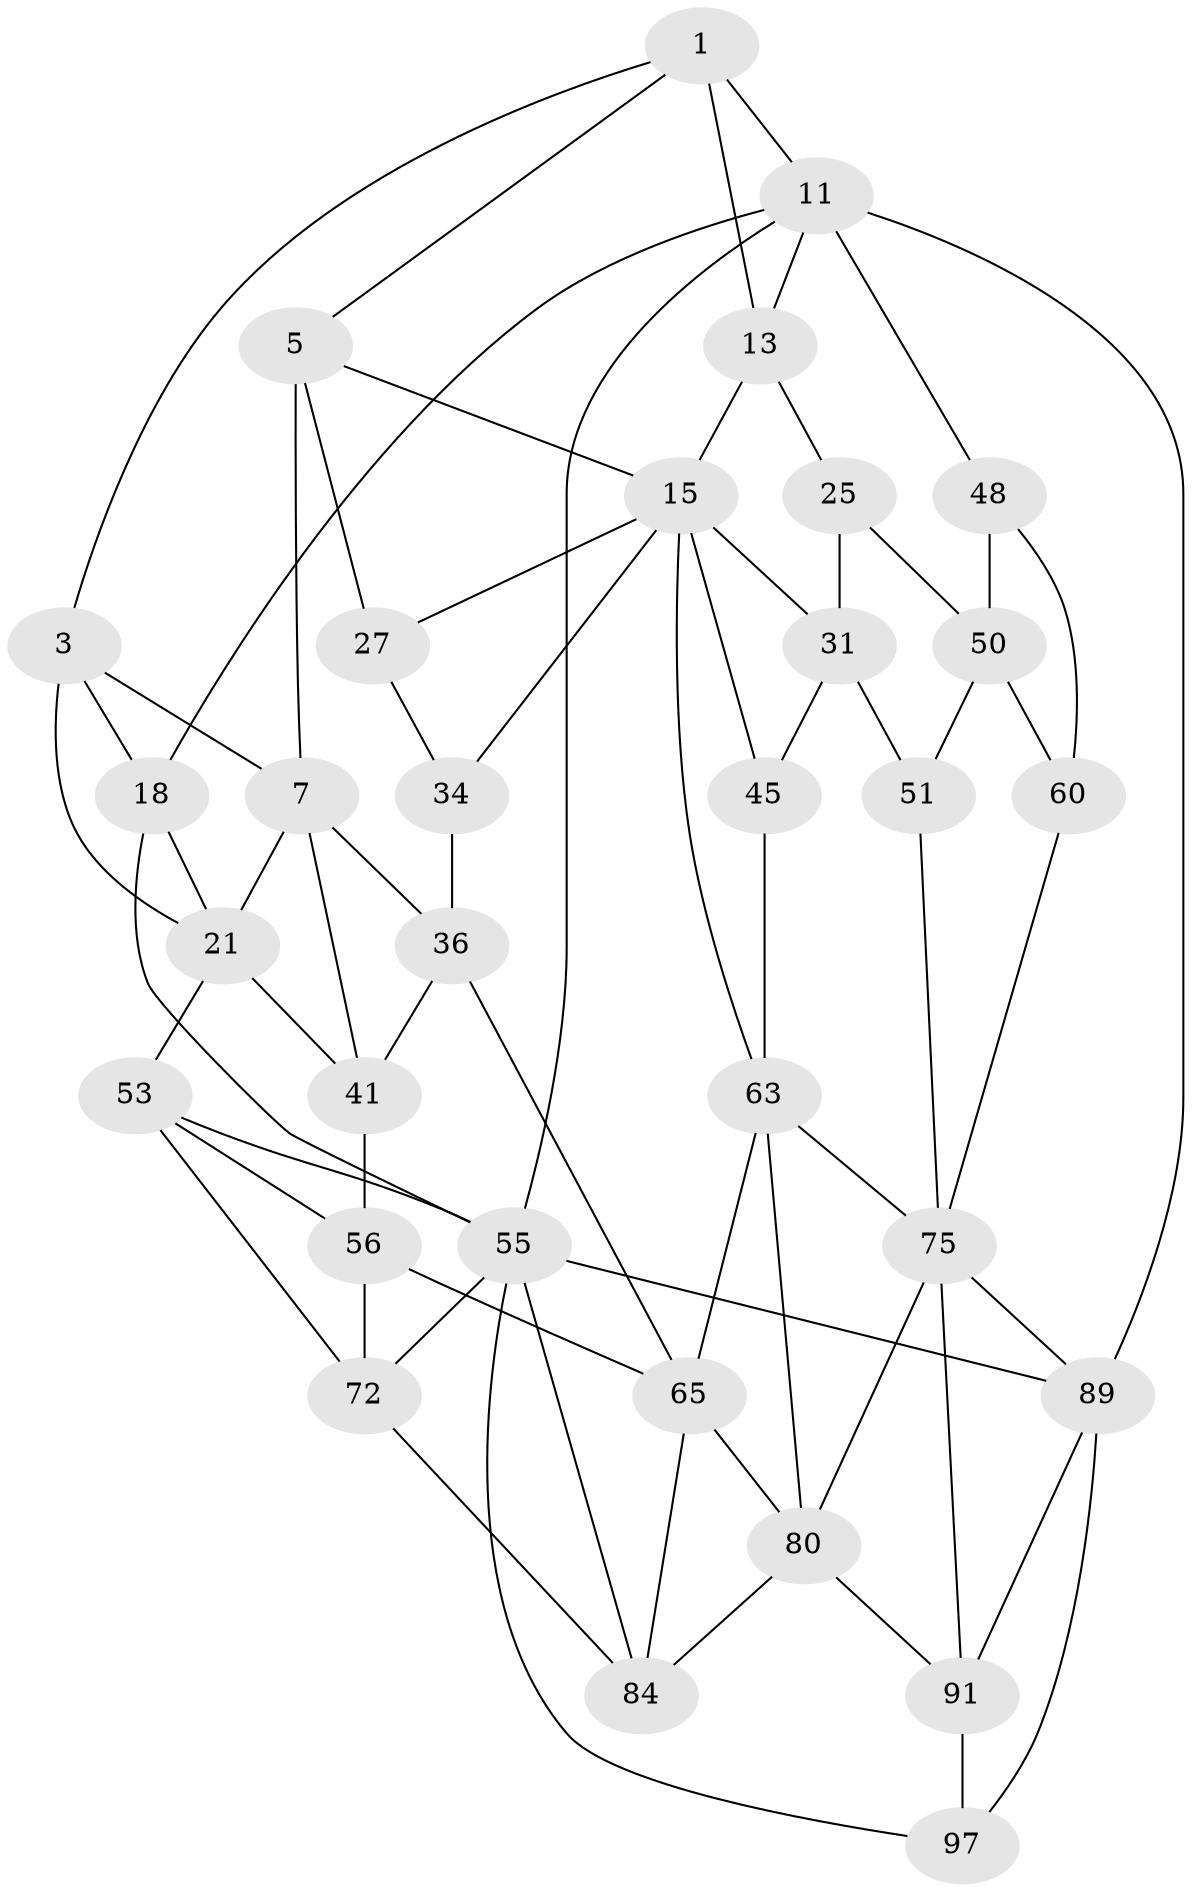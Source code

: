 // original degree distribution, {3: 0.020202020202020204, 5: 0.5252525252525253, 4: 0.24242424242424243, 6: 0.21212121212121213}
// Generated by graph-tools (version 1.1) at 2025/21/03/04/25 18:21:11]
// undirected, 32 vertices, 68 edges
graph export_dot {
graph [start="1"]
  node [color=gray90,style=filled];
  1 [pos="+0.261658165917816+0",super="+2+4"];
  3 [pos="+0.19131639165512412+0.10139944672162268",super="+9"];
  5 [pos="+0.43553284541065557+0.099311749792201",super="+6+16"];
  7 [pos="+0.28847411858355665+0.22985673081787977",super="+8+37"];
  11 [pos="+1+0",super="+73+19+12"];
  13 [pos="+0.7263896981981007+0.15035509475449255",super="+20+14"];
  15 [pos="+0.5464237514004462+0.19605352787567495",super="+24"];
  18 [pos="+0+0",super="+32"];
  21 [pos="+0.24612856096884053+0.2709609034819758",super="+39+22"];
  25 [pos="+0.8411272422744765+0.30236399308162437",super="+47+26"];
  27 [pos="+0.5177811826794108+0.3177324689974628",super="+28"];
  31 [pos="+0.6456531434325938+0.3945706639482852",super="+43"];
  34 [pos="+0.41985681248200335+0.41439611611579213",super="+35"];
  36 [pos="+0.41500704602841826+0.41473926615447204",super="+62"];
  41 [pos="+0.27479594900834153+0.4752690539148327",super="+42"];
  45 [pos="+0.6360351792319463+0.49829410240332705"];
  48 [pos="+1+0.5814607378253349",super="+49"];
  50 [pos="+0.8191233519284686+0.3802068556582865",super="+52"];
  51 [pos="+0.6835668920682678+0.4802251269265487",super="+74"];
  53 [pos="+0.072345874087194+0.45693884427637466",super="+58+54"];
  55 [pos="+0+0.6075081597402759",super="+69"];
  56 [pos="+0.21665071131517427+0.5293651079999877",super="+68+57"];
  60 [pos="+0.9690214691854957+0.6015083373773338"];
  63 [pos="+0.48101312834002385+0.5939156903675199",super="+66+64"];
  65 [pos="+0.38561605673558724+0.5709430573047797",super="+67"];
  72 [pos="+0.14887028218806478+0.6209917021831879",super="+78"];
  75 [pos="+0.687790236646753+0.7311066244567358",super="+85+76"];
  80 [pos="+0.40038788165971995+0.6924549339909638",super="+83+81"];
  84 [pos="+0.16527209351402378+0.7948433602068751",super="+87"];
  89 [pos="+0.9082632666772612+0.8780742447198273",super="+90"];
  91 [pos="+0.6173300580874372+0.8298155662536902",super="+95+92"];
  97 [pos="+0.45147743811154895+1"];
  1 -- 3;
  1 -- 5;
  1 -- 11 [weight=2];
  1 -- 13;
  3 -- 18;
  3 -- 7;
  3 -- 21;
  5 -- 7;
  5 -- 27 [weight=2];
  5 -- 15;
  7 -- 21;
  7 -- 41;
  7 -- 36;
  11 -- 48 [weight=2];
  11 -- 89 [weight=2];
  11 -- 13;
  11 -- 18;
  11 -- 55;
  13 -- 25 [weight=2];
  13 -- 15 [weight=2];
  15 -- 34 [weight=2];
  15 -- 45;
  15 -- 27;
  15 -- 63;
  15 -- 31;
  18 -- 55;
  18 -- 21;
  21 -- 41;
  21 -- 53;
  25 -- 50;
  25 -- 31 [weight=2];
  27 -- 34;
  31 -- 51;
  31 -- 45;
  34 -- 36;
  36 -- 65;
  36 -- 41;
  41 -- 56;
  45 -- 63;
  48 -- 50;
  48 -- 60;
  50 -- 51 [weight=2];
  50 -- 60;
  51 -- 75;
  53 -- 56;
  53 -- 72;
  53 -- 55;
  55 -- 97;
  55 -- 84;
  55 -- 89;
  55 -- 72;
  56 -- 65;
  56 -- 72 [weight=2];
  60 -- 75;
  63 -- 75;
  63 -- 80;
  63 -- 65;
  65 -- 84;
  65 -- 80;
  72 -- 84;
  75 -- 91;
  75 -- 89;
  75 -- 80;
  80 -- 91;
  80 -- 84;
  89 -- 97;
  89 -- 91;
  91 -- 97;
}
